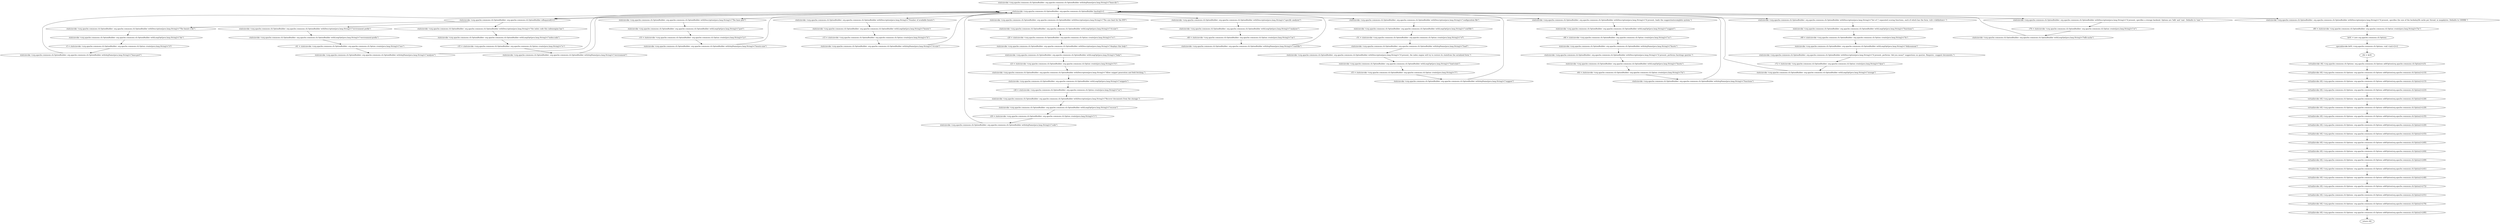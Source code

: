 digraph "unitGraph" {
    "staticinvoke <org.apache.commons.cli.OptionBuilder: org.apache.commons.cli.OptionBuilder withArgName(java.lang.String)>(\"base-dir\")"
    "staticinvoke <org.apache.commons.cli.OptionBuilder: org.apache.commons.cli.OptionBuilder hasArg()>()"
    "staticinvoke <org.apache.commons.cli.OptionBuilder: org.apache.commons.cli.OptionBuilder isRequired()>()"
    "staticinvoke <org.apache.commons.cli.OptionBuilder: org.apache.commons.cli.OptionBuilder withDescription(java.lang.String)>(\"The basint e dir\")"
    "staticinvoke <org.apache.commons.cli.OptionBuilder: org.apache.commons.cli.OptionBuilder withLongOpt(java.lang.String)>(\"dir\")"
    "r5 = staticinvoke <org.apache.commons.cli.OptionBuilder: org.apache.commons.cli.Option create(java.lang.String)>(\"d\")"
    "staticinvoke <org.apache.commons.cli.OptionBuilder: org.apache.commons.cli.OptionBuilder withArgName(java.lang.String)>(\"base-port\")"
    "staticinvoke <org.apache.commons.cli.OptionBuilder: org.apache.commons.cli.OptionBuilder withDescription(java.lang.String)>(\"The base port\")"
    "staticinvoke <org.apache.commons.cli.OptionBuilder: org.apache.commons.cli.OptionBuilder withLongOpt(java.lang.String)>(\"port\")"
    "r10 = staticinvoke <org.apache.commons.cli.OptionBuilder: org.apache.commons.cli.Option create(java.lang.String)>(\"p\")"
    "staticinvoke <org.apache.commons.cli.OptionBuilder: org.apache.commons.cli.OptionBuilder withArgName(java.lang.String)>(\"boosts-size\")"
    "staticinvoke <org.apache.commons.cli.OptionBuilder: org.apache.commons.cli.OptionBuilder withDescription(java.lang.String)>(\"Number of available boosts\")"
    "staticinvoke <org.apache.commons.cli.OptionBuilder: org.apache.commons.cli.OptionBuilder withLongOpt(java.lang.String)>(\"boosts\")"
    "r15 = staticinvoke <org.apache.commons.cli.OptionBuilder: org.apache.commons.cli.Option create(java.lang.String)>(\"b\")"
    "staticinvoke <org.apache.commons.cli.OptionBuilder: org.apache.commons.cli.OptionBuilder withArgName(java.lang.String)>(\"rti-size\")"
    "staticinvoke <org.apache.commons.cli.OptionBuilder: org.apache.commons.cli.OptionBuilder withDescription(java.lang.String)>(\"The size limit for the RTI\")"
    "staticinvoke <org.apache.commons.cli.OptionBuilder: org.apache.commons.cli.OptionBuilder withLongOpt(java.lang.String)>(\"rti-size\")"
    "r20 = staticinvoke <org.apache.commons.cli.OptionBuilder: org.apache.commons.cli.Option create(java.lang.String)>(\"rs\")"
    "staticinvoke <org.apache.commons.cli.OptionBuilder: org.apache.commons.cli.OptionBuilder withDescription(java.lang.String)>(\"displays this help\")"
    "staticinvoke <org.apache.commons.cli.OptionBuilder: org.apache.commons.cli.OptionBuilder withLongOpt(java.lang.String)>(\"help\")"
    "r23 = staticinvoke <org.apache.commons.cli.OptionBuilder: org.apache.commons.cli.Option create(java.lang.String)>(\"h\")"
    "staticinvoke <org.apache.commons.cli.OptionBuilder: org.apache.commons.cli.OptionBuilder withDescription(java.lang.String)>(\"Allow snippet generation and field fetching.\")"
    "staticinvoke <org.apache.commons.cli.OptionBuilder: org.apache.commons.cli.OptionBuilder withLongOpt(java.lang.String)>(\"snippets\")"
    "r26 = staticinvoke <org.apache.commons.cli.OptionBuilder: org.apache.commons.cli.Option create(java.lang.String)>(\"sn\")"
    "staticinvoke <org.apache.commons.cli.OptionBuilder: org.apache.commons.cli.OptionBuilder withDescription(java.lang.String)>(\"Recover documents from the storage.\")"
    "staticinvoke <org.apache.commons.cli.OptionBuilder: org.apache.commons.cli.OptionBuilder withLongOpt(java.lang.String)>(\"recover\")"
    "r29 = staticinvoke <org.apache.commons.cli.OptionBuilder: org.apache.commons.cli.Option create(java.lang.String)>(\"r\")"
    "staticinvoke <org.apache.commons.cli.OptionBuilder: org.apache.commons.cli.OptionBuilder withArgName(java.lang.String)>(\"code\")"
    "staticinvoke <org.apache.commons.cli.OptionBuilder: org.apache.commons.cli.OptionBuilder withDescription(java.lang.String)>(\"the index code this indexengine has\")"
    "staticinvoke <org.apache.commons.cli.OptionBuilder: org.apache.commons.cli.OptionBuilder withLongOpt(java.lang.String)>(\"index-code\")"
    "r35 = staticinvoke <org.apache.commons.cli.OptionBuilder: org.apache.commons.cli.Option create(java.lang.String)>(\"ic\")"
    "staticinvoke <org.apache.commons.cli.OptionBuilder: org.apache.commons.cli.OptionBuilder withArgName(java.lang.String)>(\"environment\")"
    "staticinvoke <org.apache.commons.cli.OptionBuilder: org.apache.commons.cli.OptionBuilder withDescription(java.lang.String)>(\"environment prefix\")"
    "staticinvoke <org.apache.commons.cli.OptionBuilder: org.apache.commons.cli.OptionBuilder withLongOpt(java.lang.String)>(\"environment-prefix\")"
    "r41 = staticinvoke <org.apache.commons.cli.OptionBuilder: org.apache.commons.cli.Option create(java.lang.String)>(\"env\")"
    "staticinvoke <org.apache.commons.cli.OptionBuilder: org.apache.commons.cli.OptionBuilder withArgName(java.lang.String)>(\"analyzer\")"
    "staticinvoke <org.apache.commons.cli.OptionBuilder: org.apache.commons.cli.OptionBuilder withDescription(java.lang.String)>(\"specific analyzer\")"
    "staticinvoke <org.apache.commons.cli.OptionBuilder: org.apache.commons.cli.OptionBuilder withLongOpt(java.lang.String)>(\"analyzer\")"
    "r46 = staticinvoke <org.apache.commons.cli.OptionBuilder: org.apache.commons.cli.Option create(java.lang.String)>(\"an\")"
    "staticinvoke <org.apache.commons.cli.OptionBuilder: org.apache.commons.cli.OptionBuilder withArgName(java.lang.String)>(\"conf-file\")"
    "staticinvoke <org.apache.commons.cli.OptionBuilder: org.apache.commons.cli.OptionBuilder withDescription(java.lang.String)>(\"configuration file\")"
    "staticinvoke <org.apache.commons.cli.OptionBuilder: org.apache.commons.cli.OptionBuilder withLongOpt(java.lang.String)>(\"conf-file\")"
    "r51 = staticinvoke <org.apache.commons.cli.OptionBuilder: org.apache.commons.cli.Option create(java.lang.String)>(\"cf\")"
    "staticinvoke <org.apache.commons.cli.OptionBuilder: org.apache.commons.cli.OptionBuilder withArgName(java.lang.String)>(\"load\")"
    "staticinvoke <org.apache.commons.cli.OptionBuilder: org.apache.commons.cli.OptionBuilder withDescription(java.lang.String)>(\"if present, the index engine will try to restore its statefrom the serialized form.\")"
    "staticinvoke <org.apache.commons.cli.OptionBuilder: org.apache.commons.cli.OptionBuilder withLongOpt(java.lang.String)>(\"load-state\")"
    "r55 = staticinvoke <org.apache.commons.cli.OptionBuilder: org.apache.commons.cli.Option create(java.lang.String)>(\"l\")"
    "staticinvoke <org.apache.commons.cli.OptionBuilder: org.apache.commons.cli.OptionBuilder withArgName(java.lang.String)>(\"suggest\")"
    "staticinvoke <org.apache.commons.cli.OptionBuilder: org.apache.commons.cli.OptionBuilder withDescription(java.lang.String)>(\"if present, loads the suggest/autocomplete system.\")"
    "staticinvoke <org.apache.commons.cli.OptionBuilder: org.apache.commons.cli.OptionBuilder withLongOpt(java.lang.String)>(\"suggest\")"
    "r60 = staticinvoke <org.apache.commons.cli.OptionBuilder: org.apache.commons.cli.Option create(java.lang.String)>(\"su\")"
    "staticinvoke <org.apache.commons.cli.OptionBuilder: org.apache.commons.cli.OptionBuilder withArgName(java.lang.String)>(\"facets\")"
    "staticinvoke <org.apache.commons.cli.OptionBuilder: org.apache.commons.cli.OptionBuilder withDescription(java.lang.String)>(\"if present, performs facetings queries.\")"
    "staticinvoke <org.apache.commons.cli.OptionBuilder: org.apache.commons.cli.OptionBuilder withLongOpt(java.lang.String)>(\"facets\")"
    "r64 = staticinvoke <org.apache.commons.cli.OptionBuilder: org.apache.commons.cli.Option create(java.lang.String)>(\"fa\")"
    "staticinvoke <org.apache.commons.cli.OptionBuilder: org.apache.commons.cli.OptionBuilder withArgName(java.lang.String)>(\"functions\")"
    "staticinvoke <org.apache.commons.cli.OptionBuilder: org.apache.commons.cli.OptionBuilder withDescription(java.lang.String)>(\"list of \'|\' separated scoring functions, each of which has the form <id>:<definition>.\")"
    "staticinvoke <org.apache.commons.cli.OptionBuilder: org.apache.commons.cli.OptionBuilder withLongOpt(java.lang.String)>(\"functions\")"
    "r69 = staticinvoke <org.apache.commons.cli.OptionBuilder: org.apache.commons.cli.Option create(java.lang.String)>(\"fn\")"
    "staticinvoke <org.apache.commons.cli.OptionBuilder: org.apache.commons.cli.OptionBuilder withLongOpt(java.lang.String)>(\"didyoumean\")"
    "staticinvoke <org.apache.commons.cli.OptionBuilder: org.apache.commons.cli.OptionBuilder withDescription(java.lang.String)>(\"if present, performs \'did you mean?\' suggestions on queries. Requires --suggest documents.\")"
    "r72 = staticinvoke <org.apache.commons.cli.OptionBuilder: org.apache.commons.cli.Option create(java.lang.String)>(\"dym\")"
    "staticinvoke <org.apache.commons.cli.OptionBuilder: org.apache.commons.cli.OptionBuilder withLongOpt(java.lang.String)>(\"storage\")"
    "staticinvoke <org.apache.commons.cli.OptionBuilder: org.apache.commons.cli.OptionBuilder withDescription(java.lang.String)>(\"if present, specifies a storage backend. Options are \'bdb\' and \'ram\'. Defaults to \'ram\'.\")"
    "r76 = staticinvoke <org.apache.commons.cli.OptionBuilder: org.apache.commons.cli.Option create(java.lang.String)>(\"st\")"
    "staticinvoke <org.apache.commons.cli.OptionBuilder: org.apache.commons.cli.OptionBuilder withLongOpt(java.lang.String)>(\"bdb-cache\")"
    "staticinvoke <org.apache.commons.cli.OptionBuilder: org.apache.commons.cli.OptionBuilder withDescription(java.lang.String)>(\"if present, specifies the size of the berkeleyDb cache per thread, in megabytes. Defaults to 100MB.\")"
    "r80 = staticinvoke <org.apache.commons.cli.OptionBuilder: org.apache.commons.cli.Option create(java.lang.String)>(\"bc\")"
    "$r81 = new org.apache.commons.cli.Options"
    "specialinvoke $r81.<org.apache.commons.cli.Options: void <init>()>()"
    "r82 = $r81"
    "virtualinvoke r82.<org.apache.commons.cli.Options: org.apache.commons.cli.Options addOption(org.apache.commons.cli.Option)>(r5)"
    "virtualinvoke r82.<org.apache.commons.cli.Options: org.apache.commons.cli.Options addOption(org.apache.commons.cli.Option)>(r10)"
    "virtualinvoke r82.<org.apache.commons.cli.Options: org.apache.commons.cli.Options addOption(org.apache.commons.cli.Option)>(r15)"
    "virtualinvoke r82.<org.apache.commons.cli.Options: org.apache.commons.cli.Options addOption(org.apache.commons.cli.Option)>(r23)"
    "virtualinvoke r82.<org.apache.commons.cli.Options: org.apache.commons.cli.Options addOption(org.apache.commons.cli.Option)>(r26)"
    "virtualinvoke r82.<org.apache.commons.cli.Options: org.apache.commons.cli.Options addOption(org.apache.commons.cli.Option)>(r29)"
    "virtualinvoke r82.<org.apache.commons.cli.Options: org.apache.commons.cli.Options addOption(org.apache.commons.cli.Option)>(r35)"
    "virtualinvoke r82.<org.apache.commons.cli.Options: org.apache.commons.cli.Options addOption(org.apache.commons.cli.Option)>(r20)"
    "virtualinvoke r82.<org.apache.commons.cli.Options: org.apache.commons.cli.Options addOption(org.apache.commons.cli.Option)>(r55)"
    "virtualinvoke r82.<org.apache.commons.cli.Options: org.apache.commons.cli.Options addOption(org.apache.commons.cli.Option)>(r60)"
    "virtualinvoke r82.<org.apache.commons.cli.Options: org.apache.commons.cli.Options addOption(org.apache.commons.cli.Option)>(r64)"
    "virtualinvoke r82.<org.apache.commons.cli.Options: org.apache.commons.cli.Options addOption(org.apache.commons.cli.Option)>(r69)"
    "virtualinvoke r82.<org.apache.commons.cli.Options: org.apache.commons.cli.Options addOption(org.apache.commons.cli.Option)>(r41)"
    "virtualinvoke r82.<org.apache.commons.cli.Options: org.apache.commons.cli.Options addOption(org.apache.commons.cli.Option)>(r46)"
    "virtualinvoke r82.<org.apache.commons.cli.Options: org.apache.commons.cli.Options addOption(org.apache.commons.cli.Option)>(r72)"
    "virtualinvoke r82.<org.apache.commons.cli.Options: org.apache.commons.cli.Options addOption(org.apache.commons.cli.Option)>(r51)"
    "virtualinvoke r82.<org.apache.commons.cli.Options: org.apache.commons.cli.Options addOption(org.apache.commons.cli.Option)>(r76)"
    "virtualinvoke r82.<org.apache.commons.cli.Options: org.apache.commons.cli.Options addOption(org.apache.commons.cli.Option)>(r80)"
    "return r82"
    "staticinvoke <org.apache.commons.cli.OptionBuilder: org.apache.commons.cli.OptionBuilder withArgName(java.lang.String)>(\"base-dir\")"->"staticinvoke <org.apache.commons.cli.OptionBuilder: org.apache.commons.cli.OptionBuilder hasArg()>()";
    "staticinvoke <org.apache.commons.cli.OptionBuilder: org.apache.commons.cli.OptionBuilder hasArg()>()"->"staticinvoke <org.apache.commons.cli.OptionBuilder: org.apache.commons.cli.OptionBuilder isRequired()>()";
    "staticinvoke <org.apache.commons.cli.OptionBuilder: org.apache.commons.cli.OptionBuilder isRequired()>()"->"staticinvoke <org.apache.commons.cli.OptionBuilder: org.apache.commons.cli.OptionBuilder withDescription(java.lang.String)>(\"The basint e dir\")";
    "staticinvoke <org.apache.commons.cli.OptionBuilder: org.apache.commons.cli.OptionBuilder withDescription(java.lang.String)>(\"The basint e dir\")"->"staticinvoke <org.apache.commons.cli.OptionBuilder: org.apache.commons.cli.OptionBuilder withLongOpt(java.lang.String)>(\"dir\")";
    "staticinvoke <org.apache.commons.cli.OptionBuilder: org.apache.commons.cli.OptionBuilder withLongOpt(java.lang.String)>(\"dir\")"->"r5 = staticinvoke <org.apache.commons.cli.OptionBuilder: org.apache.commons.cli.Option create(java.lang.String)>(\"d\")";
    "r5 = staticinvoke <org.apache.commons.cli.OptionBuilder: org.apache.commons.cli.Option create(java.lang.String)>(\"d\")"->"staticinvoke <org.apache.commons.cli.OptionBuilder: org.apache.commons.cli.OptionBuilder withArgName(java.lang.String)>(\"base-port\")";
    "staticinvoke <org.apache.commons.cli.OptionBuilder: org.apache.commons.cli.OptionBuilder withArgName(java.lang.String)>(\"base-port\")"->"staticinvoke <org.apache.commons.cli.OptionBuilder: org.apache.commons.cli.OptionBuilder hasArg()>()";
    "staticinvoke <org.apache.commons.cli.OptionBuilder: org.apache.commons.cli.OptionBuilder hasArg()>()"->"staticinvoke <org.apache.commons.cli.OptionBuilder: org.apache.commons.cli.OptionBuilder withDescription(java.lang.String)>(\"The base port\")";
    "staticinvoke <org.apache.commons.cli.OptionBuilder: org.apache.commons.cli.OptionBuilder withDescription(java.lang.String)>(\"The base port\")"->"staticinvoke <org.apache.commons.cli.OptionBuilder: org.apache.commons.cli.OptionBuilder withLongOpt(java.lang.String)>(\"port\")";
    "staticinvoke <org.apache.commons.cli.OptionBuilder: org.apache.commons.cli.OptionBuilder withLongOpt(java.lang.String)>(\"port\")"->"r10 = staticinvoke <org.apache.commons.cli.OptionBuilder: org.apache.commons.cli.Option create(java.lang.String)>(\"p\")";
    "r10 = staticinvoke <org.apache.commons.cli.OptionBuilder: org.apache.commons.cli.Option create(java.lang.String)>(\"p\")"->"staticinvoke <org.apache.commons.cli.OptionBuilder: org.apache.commons.cli.OptionBuilder withArgName(java.lang.String)>(\"boosts-size\")";
    "staticinvoke <org.apache.commons.cli.OptionBuilder: org.apache.commons.cli.OptionBuilder withArgName(java.lang.String)>(\"boosts-size\")"->"staticinvoke <org.apache.commons.cli.OptionBuilder: org.apache.commons.cli.OptionBuilder hasArg()>()";
    "staticinvoke <org.apache.commons.cli.OptionBuilder: org.apache.commons.cli.OptionBuilder hasArg()>()"->"staticinvoke <org.apache.commons.cli.OptionBuilder: org.apache.commons.cli.OptionBuilder withDescription(java.lang.String)>(\"Number of available boosts\")";
    "staticinvoke <org.apache.commons.cli.OptionBuilder: org.apache.commons.cli.OptionBuilder withDescription(java.lang.String)>(\"Number of available boosts\")"->"staticinvoke <org.apache.commons.cli.OptionBuilder: org.apache.commons.cli.OptionBuilder withLongOpt(java.lang.String)>(\"boosts\")";
    "staticinvoke <org.apache.commons.cli.OptionBuilder: org.apache.commons.cli.OptionBuilder withLongOpt(java.lang.String)>(\"boosts\")"->"r15 = staticinvoke <org.apache.commons.cli.OptionBuilder: org.apache.commons.cli.Option create(java.lang.String)>(\"b\")";
    "r15 = staticinvoke <org.apache.commons.cli.OptionBuilder: org.apache.commons.cli.Option create(java.lang.String)>(\"b\")"->"staticinvoke <org.apache.commons.cli.OptionBuilder: org.apache.commons.cli.OptionBuilder withArgName(java.lang.String)>(\"rti-size\")";
    "staticinvoke <org.apache.commons.cli.OptionBuilder: org.apache.commons.cli.OptionBuilder withArgName(java.lang.String)>(\"rti-size\")"->"staticinvoke <org.apache.commons.cli.OptionBuilder: org.apache.commons.cli.OptionBuilder hasArg()>()";
    "staticinvoke <org.apache.commons.cli.OptionBuilder: org.apache.commons.cli.OptionBuilder hasArg()>()"->"staticinvoke <org.apache.commons.cli.OptionBuilder: org.apache.commons.cli.OptionBuilder withDescription(java.lang.String)>(\"The size limit for the RTI\")";
    "staticinvoke <org.apache.commons.cli.OptionBuilder: org.apache.commons.cli.OptionBuilder withDescription(java.lang.String)>(\"The size limit for the RTI\")"->"staticinvoke <org.apache.commons.cli.OptionBuilder: org.apache.commons.cli.OptionBuilder withLongOpt(java.lang.String)>(\"rti-size\")";
    "staticinvoke <org.apache.commons.cli.OptionBuilder: org.apache.commons.cli.OptionBuilder withLongOpt(java.lang.String)>(\"rti-size\")"->"r20 = staticinvoke <org.apache.commons.cli.OptionBuilder: org.apache.commons.cli.Option create(java.lang.String)>(\"rs\")";
    "r20 = staticinvoke <org.apache.commons.cli.OptionBuilder: org.apache.commons.cli.Option create(java.lang.String)>(\"rs\")"->"staticinvoke <org.apache.commons.cli.OptionBuilder: org.apache.commons.cli.OptionBuilder withDescription(java.lang.String)>(\"displays this help\")";
    "staticinvoke <org.apache.commons.cli.OptionBuilder: org.apache.commons.cli.OptionBuilder withDescription(java.lang.String)>(\"displays this help\")"->"staticinvoke <org.apache.commons.cli.OptionBuilder: org.apache.commons.cli.OptionBuilder withLongOpt(java.lang.String)>(\"help\")";
    "staticinvoke <org.apache.commons.cli.OptionBuilder: org.apache.commons.cli.OptionBuilder withLongOpt(java.lang.String)>(\"help\")"->"r23 = staticinvoke <org.apache.commons.cli.OptionBuilder: org.apache.commons.cli.Option create(java.lang.String)>(\"h\")";
    "r23 = staticinvoke <org.apache.commons.cli.OptionBuilder: org.apache.commons.cli.Option create(java.lang.String)>(\"h\")"->"staticinvoke <org.apache.commons.cli.OptionBuilder: org.apache.commons.cli.OptionBuilder withDescription(java.lang.String)>(\"Allow snippet generation and field fetching.\")";
    "staticinvoke <org.apache.commons.cli.OptionBuilder: org.apache.commons.cli.OptionBuilder withDescription(java.lang.String)>(\"Allow snippet generation and field fetching.\")"->"staticinvoke <org.apache.commons.cli.OptionBuilder: org.apache.commons.cli.OptionBuilder withLongOpt(java.lang.String)>(\"snippets\")";
    "staticinvoke <org.apache.commons.cli.OptionBuilder: org.apache.commons.cli.OptionBuilder withLongOpt(java.lang.String)>(\"snippets\")"->"r26 = staticinvoke <org.apache.commons.cli.OptionBuilder: org.apache.commons.cli.Option create(java.lang.String)>(\"sn\")";
    "r26 = staticinvoke <org.apache.commons.cli.OptionBuilder: org.apache.commons.cli.Option create(java.lang.String)>(\"sn\")"->"staticinvoke <org.apache.commons.cli.OptionBuilder: org.apache.commons.cli.OptionBuilder withDescription(java.lang.String)>(\"Recover documents from the storage.\")";
    "staticinvoke <org.apache.commons.cli.OptionBuilder: org.apache.commons.cli.OptionBuilder withDescription(java.lang.String)>(\"Recover documents from the storage.\")"->"staticinvoke <org.apache.commons.cli.OptionBuilder: org.apache.commons.cli.OptionBuilder withLongOpt(java.lang.String)>(\"recover\")";
    "staticinvoke <org.apache.commons.cli.OptionBuilder: org.apache.commons.cli.OptionBuilder withLongOpt(java.lang.String)>(\"recover\")"->"r29 = staticinvoke <org.apache.commons.cli.OptionBuilder: org.apache.commons.cli.Option create(java.lang.String)>(\"r\")";
    "r29 = staticinvoke <org.apache.commons.cli.OptionBuilder: org.apache.commons.cli.Option create(java.lang.String)>(\"r\")"->"staticinvoke <org.apache.commons.cli.OptionBuilder: org.apache.commons.cli.OptionBuilder withArgName(java.lang.String)>(\"code\")";
    "staticinvoke <org.apache.commons.cli.OptionBuilder: org.apache.commons.cli.OptionBuilder withArgName(java.lang.String)>(\"code\")"->"staticinvoke <org.apache.commons.cli.OptionBuilder: org.apache.commons.cli.OptionBuilder hasArg()>()";
    "staticinvoke <org.apache.commons.cli.OptionBuilder: org.apache.commons.cli.OptionBuilder hasArg()>()"->"staticinvoke <org.apache.commons.cli.OptionBuilder: org.apache.commons.cli.OptionBuilder isRequired()>()";
    "staticinvoke <org.apache.commons.cli.OptionBuilder: org.apache.commons.cli.OptionBuilder isRequired()>()"->"staticinvoke <org.apache.commons.cli.OptionBuilder: org.apache.commons.cli.OptionBuilder withDescription(java.lang.String)>(\"the index code this indexengine has\")";
    "staticinvoke <org.apache.commons.cli.OptionBuilder: org.apache.commons.cli.OptionBuilder withDescription(java.lang.String)>(\"the index code this indexengine has\")"->"staticinvoke <org.apache.commons.cli.OptionBuilder: org.apache.commons.cli.OptionBuilder withLongOpt(java.lang.String)>(\"index-code\")";
    "staticinvoke <org.apache.commons.cli.OptionBuilder: org.apache.commons.cli.OptionBuilder withLongOpt(java.lang.String)>(\"index-code\")"->"r35 = staticinvoke <org.apache.commons.cli.OptionBuilder: org.apache.commons.cli.Option create(java.lang.String)>(\"ic\")";
    "r35 = staticinvoke <org.apache.commons.cli.OptionBuilder: org.apache.commons.cli.Option create(java.lang.String)>(\"ic\")"->"staticinvoke <org.apache.commons.cli.OptionBuilder: org.apache.commons.cli.OptionBuilder withArgName(java.lang.String)>(\"environment\")";
    "staticinvoke <org.apache.commons.cli.OptionBuilder: org.apache.commons.cli.OptionBuilder withArgName(java.lang.String)>(\"environment\")"->"staticinvoke <org.apache.commons.cli.OptionBuilder: org.apache.commons.cli.OptionBuilder hasArg()>()";
    "staticinvoke <org.apache.commons.cli.OptionBuilder: org.apache.commons.cli.OptionBuilder hasArg()>()"->"staticinvoke <org.apache.commons.cli.OptionBuilder: org.apache.commons.cli.OptionBuilder isRequired()>()";
    "staticinvoke <org.apache.commons.cli.OptionBuilder: org.apache.commons.cli.OptionBuilder isRequired()>()"->"staticinvoke <org.apache.commons.cli.OptionBuilder: org.apache.commons.cli.OptionBuilder withDescription(java.lang.String)>(\"environment prefix\")";
    "staticinvoke <org.apache.commons.cli.OptionBuilder: org.apache.commons.cli.OptionBuilder withDescription(java.lang.String)>(\"environment prefix\")"->"staticinvoke <org.apache.commons.cli.OptionBuilder: org.apache.commons.cli.OptionBuilder withLongOpt(java.lang.String)>(\"environment-prefix\")";
    "staticinvoke <org.apache.commons.cli.OptionBuilder: org.apache.commons.cli.OptionBuilder withLongOpt(java.lang.String)>(\"environment-prefix\")"->"r41 = staticinvoke <org.apache.commons.cli.OptionBuilder: org.apache.commons.cli.Option create(java.lang.String)>(\"env\")";
    "r41 = staticinvoke <org.apache.commons.cli.OptionBuilder: org.apache.commons.cli.Option create(java.lang.String)>(\"env\")"->"staticinvoke <org.apache.commons.cli.OptionBuilder: org.apache.commons.cli.OptionBuilder withArgName(java.lang.String)>(\"analyzer\")";
    "staticinvoke <org.apache.commons.cli.OptionBuilder: org.apache.commons.cli.OptionBuilder withArgName(java.lang.String)>(\"analyzer\")"->"staticinvoke <org.apache.commons.cli.OptionBuilder: org.apache.commons.cli.OptionBuilder hasArg()>()";
    "staticinvoke <org.apache.commons.cli.OptionBuilder: org.apache.commons.cli.OptionBuilder hasArg()>()"->"staticinvoke <org.apache.commons.cli.OptionBuilder: org.apache.commons.cli.OptionBuilder withDescription(java.lang.String)>(\"specific analyzer\")";
    "staticinvoke <org.apache.commons.cli.OptionBuilder: org.apache.commons.cli.OptionBuilder withDescription(java.lang.String)>(\"specific analyzer\")"->"staticinvoke <org.apache.commons.cli.OptionBuilder: org.apache.commons.cli.OptionBuilder withLongOpt(java.lang.String)>(\"analyzer\")";
    "staticinvoke <org.apache.commons.cli.OptionBuilder: org.apache.commons.cli.OptionBuilder withLongOpt(java.lang.String)>(\"analyzer\")"->"r46 = staticinvoke <org.apache.commons.cli.OptionBuilder: org.apache.commons.cli.Option create(java.lang.String)>(\"an\")";
    "r46 = staticinvoke <org.apache.commons.cli.OptionBuilder: org.apache.commons.cli.Option create(java.lang.String)>(\"an\")"->"staticinvoke <org.apache.commons.cli.OptionBuilder: org.apache.commons.cli.OptionBuilder withArgName(java.lang.String)>(\"conf-file\")";
    "staticinvoke <org.apache.commons.cli.OptionBuilder: org.apache.commons.cli.OptionBuilder withArgName(java.lang.String)>(\"conf-file\")"->"staticinvoke <org.apache.commons.cli.OptionBuilder: org.apache.commons.cli.OptionBuilder hasArg()>()";
    "staticinvoke <org.apache.commons.cli.OptionBuilder: org.apache.commons.cli.OptionBuilder hasArg()>()"->"staticinvoke <org.apache.commons.cli.OptionBuilder: org.apache.commons.cli.OptionBuilder withDescription(java.lang.String)>(\"configuration file\")";
    "staticinvoke <org.apache.commons.cli.OptionBuilder: org.apache.commons.cli.OptionBuilder withDescription(java.lang.String)>(\"configuration file\")"->"staticinvoke <org.apache.commons.cli.OptionBuilder: org.apache.commons.cli.OptionBuilder withLongOpt(java.lang.String)>(\"conf-file\")";
    "staticinvoke <org.apache.commons.cli.OptionBuilder: org.apache.commons.cli.OptionBuilder withLongOpt(java.lang.String)>(\"conf-file\")"->"r51 = staticinvoke <org.apache.commons.cli.OptionBuilder: org.apache.commons.cli.Option create(java.lang.String)>(\"cf\")";
    "r51 = staticinvoke <org.apache.commons.cli.OptionBuilder: org.apache.commons.cli.Option create(java.lang.String)>(\"cf\")"->"staticinvoke <org.apache.commons.cli.OptionBuilder: org.apache.commons.cli.OptionBuilder withArgName(java.lang.String)>(\"load\")";
    "staticinvoke <org.apache.commons.cli.OptionBuilder: org.apache.commons.cli.OptionBuilder withArgName(java.lang.String)>(\"load\")"->"staticinvoke <org.apache.commons.cli.OptionBuilder: org.apache.commons.cli.OptionBuilder withDescription(java.lang.String)>(\"if present, the index engine will try to restore its statefrom the serialized form.\")";
    "staticinvoke <org.apache.commons.cli.OptionBuilder: org.apache.commons.cli.OptionBuilder withDescription(java.lang.String)>(\"if present, the index engine will try to restore its statefrom the serialized form.\")"->"staticinvoke <org.apache.commons.cli.OptionBuilder: org.apache.commons.cli.OptionBuilder withLongOpt(java.lang.String)>(\"load-state\")";
    "staticinvoke <org.apache.commons.cli.OptionBuilder: org.apache.commons.cli.OptionBuilder withLongOpt(java.lang.String)>(\"load-state\")"->"r55 = staticinvoke <org.apache.commons.cli.OptionBuilder: org.apache.commons.cli.Option create(java.lang.String)>(\"l\")";
    "r55 = staticinvoke <org.apache.commons.cli.OptionBuilder: org.apache.commons.cli.Option create(java.lang.String)>(\"l\")"->"staticinvoke <org.apache.commons.cli.OptionBuilder: org.apache.commons.cli.OptionBuilder withArgName(java.lang.String)>(\"suggest\")";
    "staticinvoke <org.apache.commons.cli.OptionBuilder: org.apache.commons.cli.OptionBuilder withArgName(java.lang.String)>(\"suggest\")"->"staticinvoke <org.apache.commons.cli.OptionBuilder: org.apache.commons.cli.OptionBuilder hasArg()>()";
    "staticinvoke <org.apache.commons.cli.OptionBuilder: org.apache.commons.cli.OptionBuilder hasArg()>()"->"staticinvoke <org.apache.commons.cli.OptionBuilder: org.apache.commons.cli.OptionBuilder withDescription(java.lang.String)>(\"if present, loads the suggest/autocomplete system.\")";
    "staticinvoke <org.apache.commons.cli.OptionBuilder: org.apache.commons.cli.OptionBuilder withDescription(java.lang.String)>(\"if present, loads the suggest/autocomplete system.\")"->"staticinvoke <org.apache.commons.cli.OptionBuilder: org.apache.commons.cli.OptionBuilder withLongOpt(java.lang.String)>(\"suggest\")";
    "staticinvoke <org.apache.commons.cli.OptionBuilder: org.apache.commons.cli.OptionBuilder withLongOpt(java.lang.String)>(\"suggest\")"->"r60 = staticinvoke <org.apache.commons.cli.OptionBuilder: org.apache.commons.cli.Option create(java.lang.String)>(\"su\")";
    "r60 = staticinvoke <org.apache.commons.cli.OptionBuilder: org.apache.commons.cli.Option create(java.lang.String)>(\"su\")"->"staticinvoke <org.apache.commons.cli.OptionBuilder: org.apache.commons.cli.OptionBuilder withArgName(java.lang.String)>(\"facets\")";
    "staticinvoke <org.apache.commons.cli.OptionBuilder: org.apache.commons.cli.OptionBuilder withArgName(java.lang.String)>(\"facets\")"->"staticinvoke <org.apache.commons.cli.OptionBuilder: org.apache.commons.cli.OptionBuilder withDescription(java.lang.String)>(\"if present, performs facetings queries.\")";
    "staticinvoke <org.apache.commons.cli.OptionBuilder: org.apache.commons.cli.OptionBuilder withDescription(java.lang.String)>(\"if present, performs facetings queries.\")"->"staticinvoke <org.apache.commons.cli.OptionBuilder: org.apache.commons.cli.OptionBuilder withLongOpt(java.lang.String)>(\"facets\")";
    "staticinvoke <org.apache.commons.cli.OptionBuilder: org.apache.commons.cli.OptionBuilder withLongOpt(java.lang.String)>(\"facets\")"->"r64 = staticinvoke <org.apache.commons.cli.OptionBuilder: org.apache.commons.cli.Option create(java.lang.String)>(\"fa\")";
    "r64 = staticinvoke <org.apache.commons.cli.OptionBuilder: org.apache.commons.cli.Option create(java.lang.String)>(\"fa\")"->"staticinvoke <org.apache.commons.cli.OptionBuilder: org.apache.commons.cli.OptionBuilder withArgName(java.lang.String)>(\"functions\")";
    "staticinvoke <org.apache.commons.cli.OptionBuilder: org.apache.commons.cli.OptionBuilder withArgName(java.lang.String)>(\"functions\")"->"staticinvoke <org.apache.commons.cli.OptionBuilder: org.apache.commons.cli.OptionBuilder hasArg()>()";
    "staticinvoke <org.apache.commons.cli.OptionBuilder: org.apache.commons.cli.OptionBuilder hasArg()>()"->"staticinvoke <org.apache.commons.cli.OptionBuilder: org.apache.commons.cli.OptionBuilder withDescription(java.lang.String)>(\"list of \'|\' separated scoring functions, each of which has the form <id>:<definition>.\")";
    "staticinvoke <org.apache.commons.cli.OptionBuilder: org.apache.commons.cli.OptionBuilder withDescription(java.lang.String)>(\"list of \'|\' separated scoring functions, each of which has the form <id>:<definition>.\")"->"staticinvoke <org.apache.commons.cli.OptionBuilder: org.apache.commons.cli.OptionBuilder withLongOpt(java.lang.String)>(\"functions\")";
    "staticinvoke <org.apache.commons.cli.OptionBuilder: org.apache.commons.cli.OptionBuilder withLongOpt(java.lang.String)>(\"functions\")"->"r69 = staticinvoke <org.apache.commons.cli.OptionBuilder: org.apache.commons.cli.Option create(java.lang.String)>(\"fn\")";
    "r69 = staticinvoke <org.apache.commons.cli.OptionBuilder: org.apache.commons.cli.Option create(java.lang.String)>(\"fn\")"->"staticinvoke <org.apache.commons.cli.OptionBuilder: org.apache.commons.cli.OptionBuilder withLongOpt(java.lang.String)>(\"didyoumean\")";
    "staticinvoke <org.apache.commons.cli.OptionBuilder: org.apache.commons.cli.OptionBuilder withLongOpt(java.lang.String)>(\"didyoumean\")"->"staticinvoke <org.apache.commons.cli.OptionBuilder: org.apache.commons.cli.OptionBuilder withDescription(java.lang.String)>(\"if present, performs \'did you mean?\' suggestions on queries. Requires --suggest documents.\")";
    "staticinvoke <org.apache.commons.cli.OptionBuilder: org.apache.commons.cli.OptionBuilder withDescription(java.lang.String)>(\"if present, performs \'did you mean?\' suggestions on queries. Requires --suggest documents.\")"->"r72 = staticinvoke <org.apache.commons.cli.OptionBuilder: org.apache.commons.cli.Option create(java.lang.String)>(\"dym\")";
    "r72 = staticinvoke <org.apache.commons.cli.OptionBuilder: org.apache.commons.cli.Option create(java.lang.String)>(\"dym\")"->"staticinvoke <org.apache.commons.cli.OptionBuilder: org.apache.commons.cli.OptionBuilder withLongOpt(java.lang.String)>(\"storage\")";
    "staticinvoke <org.apache.commons.cli.OptionBuilder: org.apache.commons.cli.OptionBuilder withLongOpt(java.lang.String)>(\"storage\")"->"staticinvoke <org.apache.commons.cli.OptionBuilder: org.apache.commons.cli.OptionBuilder hasArg()>()";
    "staticinvoke <org.apache.commons.cli.OptionBuilder: org.apache.commons.cli.OptionBuilder hasArg()>()"->"staticinvoke <org.apache.commons.cli.OptionBuilder: org.apache.commons.cli.OptionBuilder withDescription(java.lang.String)>(\"if present, specifies a storage backend. Options are \'bdb\' and \'ram\'. Defaults to \'ram\'.\")";
    "staticinvoke <org.apache.commons.cli.OptionBuilder: org.apache.commons.cli.OptionBuilder withDescription(java.lang.String)>(\"if present, specifies a storage backend. Options are \'bdb\' and \'ram\'. Defaults to \'ram\'.\")"->"r76 = staticinvoke <org.apache.commons.cli.OptionBuilder: org.apache.commons.cli.Option create(java.lang.String)>(\"st\")";
    "r76 = staticinvoke <org.apache.commons.cli.OptionBuilder: org.apache.commons.cli.Option create(java.lang.String)>(\"st\")"->"staticinvoke <org.apache.commons.cli.OptionBuilder: org.apache.commons.cli.OptionBuilder withLongOpt(java.lang.String)>(\"bdb-cache\")";
    "staticinvoke <org.apache.commons.cli.OptionBuilder: org.apache.commons.cli.OptionBuilder withLongOpt(java.lang.String)>(\"bdb-cache\")"->"staticinvoke <org.apache.commons.cli.OptionBuilder: org.apache.commons.cli.OptionBuilder hasArg()>()";
    "staticinvoke <org.apache.commons.cli.OptionBuilder: org.apache.commons.cli.OptionBuilder hasArg()>()"->"staticinvoke <org.apache.commons.cli.OptionBuilder: org.apache.commons.cli.OptionBuilder withDescription(java.lang.String)>(\"if present, specifies the size of the berkeleyDb cache per thread, in megabytes. Defaults to 100MB.\")";
    "staticinvoke <org.apache.commons.cli.OptionBuilder: org.apache.commons.cli.OptionBuilder withDescription(java.lang.String)>(\"if present, specifies the size of the berkeleyDb cache per thread, in megabytes. Defaults to 100MB.\")"->"r80 = staticinvoke <org.apache.commons.cli.OptionBuilder: org.apache.commons.cli.Option create(java.lang.String)>(\"bc\")";
    "r80 = staticinvoke <org.apache.commons.cli.OptionBuilder: org.apache.commons.cli.Option create(java.lang.String)>(\"bc\")"->"$r81 = new org.apache.commons.cli.Options";
    "$r81 = new org.apache.commons.cli.Options"->"specialinvoke $r81.<org.apache.commons.cli.Options: void <init>()>()";
    "specialinvoke $r81.<org.apache.commons.cli.Options: void <init>()>()"->"r82 = $r81";
    "r82 = $r81"->"virtualinvoke r82.<org.apache.commons.cli.Options: org.apache.commons.cli.Options addOption(org.apache.commons.cli.Option)>(r5)";
    "virtualinvoke r82.<org.apache.commons.cli.Options: org.apache.commons.cli.Options addOption(org.apache.commons.cli.Option)>(r5)"->"virtualinvoke r82.<org.apache.commons.cli.Options: org.apache.commons.cli.Options addOption(org.apache.commons.cli.Option)>(r10)";
    "virtualinvoke r82.<org.apache.commons.cli.Options: org.apache.commons.cli.Options addOption(org.apache.commons.cli.Option)>(r10)"->"virtualinvoke r82.<org.apache.commons.cli.Options: org.apache.commons.cli.Options addOption(org.apache.commons.cli.Option)>(r15)";
    "virtualinvoke r82.<org.apache.commons.cli.Options: org.apache.commons.cli.Options addOption(org.apache.commons.cli.Option)>(r15)"->"virtualinvoke r82.<org.apache.commons.cli.Options: org.apache.commons.cli.Options addOption(org.apache.commons.cli.Option)>(r23)";
    "virtualinvoke r82.<org.apache.commons.cli.Options: org.apache.commons.cli.Options addOption(org.apache.commons.cli.Option)>(r23)"->"virtualinvoke r82.<org.apache.commons.cli.Options: org.apache.commons.cli.Options addOption(org.apache.commons.cli.Option)>(r26)";
    "virtualinvoke r82.<org.apache.commons.cli.Options: org.apache.commons.cli.Options addOption(org.apache.commons.cli.Option)>(r26)"->"virtualinvoke r82.<org.apache.commons.cli.Options: org.apache.commons.cli.Options addOption(org.apache.commons.cli.Option)>(r29)";
    "virtualinvoke r82.<org.apache.commons.cli.Options: org.apache.commons.cli.Options addOption(org.apache.commons.cli.Option)>(r29)"->"virtualinvoke r82.<org.apache.commons.cli.Options: org.apache.commons.cli.Options addOption(org.apache.commons.cli.Option)>(r35)";
    "virtualinvoke r82.<org.apache.commons.cli.Options: org.apache.commons.cli.Options addOption(org.apache.commons.cli.Option)>(r35)"->"virtualinvoke r82.<org.apache.commons.cli.Options: org.apache.commons.cli.Options addOption(org.apache.commons.cli.Option)>(r20)";
    "virtualinvoke r82.<org.apache.commons.cli.Options: org.apache.commons.cli.Options addOption(org.apache.commons.cli.Option)>(r20)"->"virtualinvoke r82.<org.apache.commons.cli.Options: org.apache.commons.cli.Options addOption(org.apache.commons.cli.Option)>(r55)";
    "virtualinvoke r82.<org.apache.commons.cli.Options: org.apache.commons.cli.Options addOption(org.apache.commons.cli.Option)>(r55)"->"virtualinvoke r82.<org.apache.commons.cli.Options: org.apache.commons.cli.Options addOption(org.apache.commons.cli.Option)>(r60)";
    "virtualinvoke r82.<org.apache.commons.cli.Options: org.apache.commons.cli.Options addOption(org.apache.commons.cli.Option)>(r60)"->"virtualinvoke r82.<org.apache.commons.cli.Options: org.apache.commons.cli.Options addOption(org.apache.commons.cli.Option)>(r64)";
    "virtualinvoke r82.<org.apache.commons.cli.Options: org.apache.commons.cli.Options addOption(org.apache.commons.cli.Option)>(r64)"->"virtualinvoke r82.<org.apache.commons.cli.Options: org.apache.commons.cli.Options addOption(org.apache.commons.cli.Option)>(r69)";
    "virtualinvoke r82.<org.apache.commons.cli.Options: org.apache.commons.cli.Options addOption(org.apache.commons.cli.Option)>(r69)"->"virtualinvoke r82.<org.apache.commons.cli.Options: org.apache.commons.cli.Options addOption(org.apache.commons.cli.Option)>(r41)";
    "virtualinvoke r82.<org.apache.commons.cli.Options: org.apache.commons.cli.Options addOption(org.apache.commons.cli.Option)>(r41)"->"virtualinvoke r82.<org.apache.commons.cli.Options: org.apache.commons.cli.Options addOption(org.apache.commons.cli.Option)>(r46)";
    "virtualinvoke r82.<org.apache.commons.cli.Options: org.apache.commons.cli.Options addOption(org.apache.commons.cli.Option)>(r46)"->"virtualinvoke r82.<org.apache.commons.cli.Options: org.apache.commons.cli.Options addOption(org.apache.commons.cli.Option)>(r72)";
    "virtualinvoke r82.<org.apache.commons.cli.Options: org.apache.commons.cli.Options addOption(org.apache.commons.cli.Option)>(r72)"->"virtualinvoke r82.<org.apache.commons.cli.Options: org.apache.commons.cli.Options addOption(org.apache.commons.cli.Option)>(r51)";
    "virtualinvoke r82.<org.apache.commons.cli.Options: org.apache.commons.cli.Options addOption(org.apache.commons.cli.Option)>(r51)"->"virtualinvoke r82.<org.apache.commons.cli.Options: org.apache.commons.cli.Options addOption(org.apache.commons.cli.Option)>(r76)";
    "virtualinvoke r82.<org.apache.commons.cli.Options: org.apache.commons.cli.Options addOption(org.apache.commons.cli.Option)>(r76)"->"virtualinvoke r82.<org.apache.commons.cli.Options: org.apache.commons.cli.Options addOption(org.apache.commons.cli.Option)>(r80)";
    "virtualinvoke r82.<org.apache.commons.cli.Options: org.apache.commons.cli.Options addOption(org.apache.commons.cli.Option)>(r80)"->"return r82";
}
